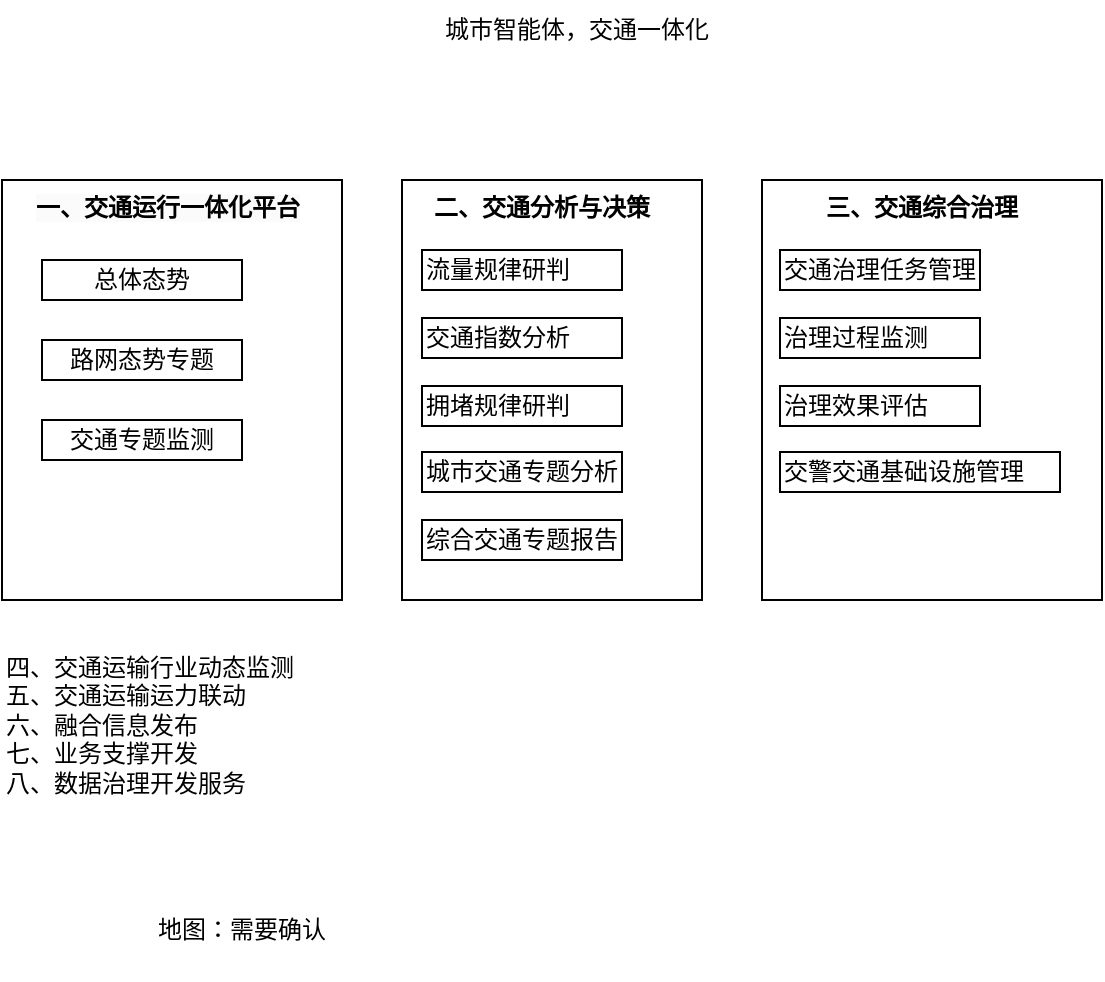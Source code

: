 <mxfile version="26.0.6" pages="2">
  <diagram name="总体" id="ZcTcGLZbmF6GL_6o9DRF">
    <mxGraphModel dx="1434" dy="738" grid="1" gridSize="10" guides="1" tooltips="1" connect="1" arrows="1" fold="1" page="1" pageScale="1" pageWidth="827" pageHeight="1169" math="0" shadow="0">
      <root>
        <mxCell id="0" />
        <mxCell id="1" parent="0" />
        <mxCell id="nIJ783GiHYPhEkQYu61_-16" value="" style="rounded=0;whiteSpace=wrap;html=1;" vertex="1" parent="1">
          <mxGeometry x="440" y="150" width="170" height="210" as="geometry" />
        </mxCell>
        <mxCell id="nIJ783GiHYPhEkQYu61_-7" value="" style="rounded=0;whiteSpace=wrap;html=1;" vertex="1" parent="1">
          <mxGeometry x="260" y="150" width="150" height="210" as="geometry" />
        </mxCell>
        <mxCell id="nIJ783GiHYPhEkQYu61_-1" value="" style="rounded=0;whiteSpace=wrap;html=1;" vertex="1" parent="1">
          <mxGeometry x="60" y="150" width="170" height="210" as="geometry" />
        </mxCell>
        <mxCell id="nIJ783GiHYPhEkQYu61_-2" value="总体态势" style="rounded=0;whiteSpace=wrap;html=1;verticalAlign=middle;" vertex="1" parent="1">
          <mxGeometry x="80" y="190" width="100" height="20" as="geometry" />
        </mxCell>
        <mxCell id="nIJ783GiHYPhEkQYu61_-3" value="路网态势专题" style="rounded=0;whiteSpace=wrap;html=1;verticalAlign=middle;" vertex="1" parent="1">
          <mxGeometry x="80" y="230" width="100" height="20" as="geometry" />
        </mxCell>
        <mxCell id="nIJ783GiHYPhEkQYu61_-5" value="二、交通分析与决策" style="text;whiteSpace=wrap;fontStyle=1" vertex="1" parent="1">
          <mxGeometry x="274" y="150" width="140" height="40" as="geometry" />
        </mxCell>
        <mxCell id="nIJ783GiHYPhEkQYu61_-6" value="&lt;span style=&quot;color: rgb(0, 0, 0); font-family: Helvetica; font-size: 12px; font-style: normal; font-variant-ligatures: normal; font-variant-caps: normal; letter-spacing: normal; orphans: 2; text-align: center; text-indent: 0px; text-transform: none; widows: 2; word-spacing: 0px; -webkit-text-stroke-width: 0px; white-space: normal; background-color: rgb(251, 251, 251); text-decoration-thickness: initial; text-decoration-style: initial; text-decoration-color: initial; float: none; display: inline !important;&quot;&gt;一、交通运行一体化平台&lt;/span&gt;" style="text;whiteSpace=wrap;html=1;fontStyle=1" vertex="1" parent="1">
          <mxGeometry x="75" y="150" width="140" height="40" as="geometry" />
        </mxCell>
        <mxCell id="nIJ783GiHYPhEkQYu61_-8" value="&lt;span style=&quot;text-align: left;&quot;&gt;交通专题监测&lt;/span&gt;" style="rounded=0;whiteSpace=wrap;html=1;verticalAlign=middle;" vertex="1" parent="1">
          <mxGeometry x="80" y="270" width="100" height="20" as="geometry" />
        </mxCell>
        <mxCell id="nIJ783GiHYPhEkQYu61_-9" value="流量规律研判" style="text;whiteSpace=wrap;strokeColor=default;verticalAlign=middle;" vertex="1" parent="1">
          <mxGeometry x="270" y="185" width="100" height="20" as="geometry" />
        </mxCell>
        <mxCell id="nIJ783GiHYPhEkQYu61_-10" value="交通指数分析" style="text;whiteSpace=wrap;strokeColor=default;verticalAlign=middle;" vertex="1" parent="1">
          <mxGeometry x="270" y="219" width="100" height="20" as="geometry" />
        </mxCell>
        <mxCell id="nIJ783GiHYPhEkQYu61_-11" value="拥堵规律研判" style="text;whiteSpace=wrap;strokeColor=default;verticalAlign=middle;" vertex="1" parent="1">
          <mxGeometry x="270" y="253" width="100" height="20" as="geometry" />
        </mxCell>
        <mxCell id="nIJ783GiHYPhEkQYu61_-12" value="城市交通专题分析" style="text;whiteSpace=wrap;strokeColor=default;verticalAlign=middle;" vertex="1" parent="1">
          <mxGeometry x="270" y="286" width="100" height="20" as="geometry" />
        </mxCell>
        <mxCell id="nIJ783GiHYPhEkQYu61_-14" value="综合交通专题报告" style="text;whiteSpace=wrap;strokeColor=default;verticalAlign=middle;" vertex="1" parent="1">
          <mxGeometry x="270" y="320" width="100" height="20" as="geometry" />
        </mxCell>
        <mxCell id="nIJ783GiHYPhEkQYu61_-15" value="三、交通综合治理" style="text;whiteSpace=wrap;fontStyle=1" vertex="1" parent="1">
          <mxGeometry x="470" y="150" width="130" height="40" as="geometry" />
        </mxCell>
        <mxCell id="nIJ783GiHYPhEkQYu61_-17" value="交通治理任务管理" style="text;whiteSpace=wrap;strokeColor=default;verticalAlign=middle;" vertex="1" parent="1">
          <mxGeometry x="449" y="185" width="100" height="20" as="geometry" />
        </mxCell>
        <mxCell id="nIJ783GiHYPhEkQYu61_-18" value="治理过程监测" style="text;whiteSpace=wrap;strokeColor=default;verticalAlign=middle;" vertex="1" parent="1">
          <mxGeometry x="449" y="219" width="100" height="20" as="geometry" />
        </mxCell>
        <mxCell id="nIJ783GiHYPhEkQYu61_-19" value="治理效果评估" style="text;whiteSpace=wrap;strokeColor=default;verticalAlign=middle;" vertex="1" parent="1">
          <mxGeometry x="449" y="253" width="100" height="20" as="geometry" />
        </mxCell>
        <mxCell id="nIJ783GiHYPhEkQYu61_-20" value="交警交通基础设施管理" style="text;whiteSpace=wrap;strokeColor=default;verticalAlign=middle;" vertex="1" parent="1">
          <mxGeometry x="449" y="286" width="140" height="20" as="geometry" />
        </mxCell>
        <mxCell id="nIJ783GiHYPhEkQYu61_-22" value="四、交通运输行业动态监测                &#xa;五、交通运输运力联动                &#xa;六、融合信息发布        &#xa;七、业务支撑开发            &#xa;八、数据治理开发服务" style="text;whiteSpace=wrap;" vertex="1" parent="1">
          <mxGeometry x="60" y="380" width="230" height="100" as="geometry" />
        </mxCell>
        <mxCell id="CTjedumYjyq66iIp7xSI-1" value="城市智能体，交通一体化" style="text;html=1;align=center;verticalAlign=middle;whiteSpace=wrap;rounded=0;" vertex="1" parent="1">
          <mxGeometry x="260" y="60" width="175" height="30" as="geometry" />
        </mxCell>
        <mxCell id="CTjedumYjyq66iIp7xSI-2" value="地图：需要确认" style="text;html=1;align=center;verticalAlign=middle;whiteSpace=wrap;rounded=0;" vertex="1" parent="1">
          <mxGeometry x="70" y="500" width="220" height="50" as="geometry" />
        </mxCell>
      </root>
    </mxGraphModel>
  </diagram>
  <diagram name="第 1 页 的副本" id="I1nT6MztTFiUGVc4d56Y">
    <mxGraphModel grid="1" page="1" gridSize="10" guides="1" tooltips="1" connect="1" arrows="1" fold="1" pageScale="1" pageWidth="827" pageHeight="1169" math="0" shadow="0">
      <root>
        <mxCell id="rApLSeXM7jd4yq65ZYNG-0" />
        <mxCell id="rApLSeXM7jd4yq65ZYNG-1" parent="rApLSeXM7jd4yq65ZYNG-0" />
        <mxCell id="rApLSeXM7jd4yq65ZYNG-2" value="" style="rounded=0;whiteSpace=wrap;html=1;" vertex="1" parent="rApLSeXM7jd4yq65ZYNG-1">
          <mxGeometry x="440" y="150" width="170" height="210" as="geometry" />
        </mxCell>
        <mxCell id="rApLSeXM7jd4yq65ZYNG-3" value="" style="rounded=0;whiteSpace=wrap;html=1;" vertex="1" parent="rApLSeXM7jd4yq65ZYNG-1">
          <mxGeometry x="260" y="150" width="150" height="210" as="geometry" />
        </mxCell>
        <mxCell id="rApLSeXM7jd4yq65ZYNG-4" value="" style="rounded=0;whiteSpace=wrap;html=1;" vertex="1" parent="rApLSeXM7jd4yq65ZYNG-1">
          <mxGeometry x="60" y="150" width="170" height="210" as="geometry" />
        </mxCell>
        <mxCell id="rApLSeXM7jd4yq65ZYNG-5" value="总体态势" style="rounded=0;whiteSpace=wrap;html=1;verticalAlign=middle;" vertex="1" parent="rApLSeXM7jd4yq65ZYNG-1">
          <mxGeometry x="80" y="190" width="100" height="20" as="geometry" />
        </mxCell>
        <mxCell id="rApLSeXM7jd4yq65ZYNG-6" value="路网态势专题" style="rounded=0;whiteSpace=wrap;html=1;verticalAlign=middle;" vertex="1" parent="rApLSeXM7jd4yq65ZYNG-1">
          <mxGeometry x="80" y="230" width="100" height="20" as="geometry" />
        </mxCell>
        <mxCell id="rApLSeXM7jd4yq65ZYNG-7" value="二、交通分析与决策" style="text;whiteSpace=wrap;fontStyle=1" vertex="1" parent="rApLSeXM7jd4yq65ZYNG-1">
          <mxGeometry x="274" y="150" width="140" height="40" as="geometry" />
        </mxCell>
        <mxCell id="rApLSeXM7jd4yq65ZYNG-8" value="&lt;span style=&quot;color: rgb(0, 0, 0); font-family: Helvetica; font-size: 12px; font-style: normal; font-variant-ligatures: normal; font-variant-caps: normal; letter-spacing: normal; orphans: 2; text-align: center; text-indent: 0px; text-transform: none; widows: 2; word-spacing: 0px; -webkit-text-stroke-width: 0px; white-space: normal; background-color: rgb(251, 251, 251); text-decoration-thickness: initial; text-decoration-style: initial; text-decoration-color: initial; float: none; display: inline !important;&quot;&gt;一、交通运行一体化平台&lt;/span&gt;" style="text;whiteSpace=wrap;html=1;fontStyle=1" vertex="1" parent="rApLSeXM7jd4yq65ZYNG-1">
          <mxGeometry x="75" y="150" width="140" height="40" as="geometry" />
        </mxCell>
        <mxCell id="rApLSeXM7jd4yq65ZYNG-9" value="&lt;span style=&quot;text-align: left;&quot;&gt;交通专题监测&lt;/span&gt;" style="rounded=0;whiteSpace=wrap;html=1;verticalAlign=middle;" vertex="1" parent="rApLSeXM7jd4yq65ZYNG-1">
          <mxGeometry x="80" y="270" width="100" height="20" as="geometry" />
        </mxCell>
        <mxCell id="rApLSeXM7jd4yq65ZYNG-10" value="流量规律研判" style="text;whiteSpace=wrap;strokeColor=default;verticalAlign=middle;" vertex="1" parent="rApLSeXM7jd4yq65ZYNG-1">
          <mxGeometry x="270" y="185" width="100" height="20" as="geometry" />
        </mxCell>
        <mxCell id="rApLSeXM7jd4yq65ZYNG-11" value="交通指数分析" style="text;whiteSpace=wrap;strokeColor=default;verticalAlign=middle;" vertex="1" parent="rApLSeXM7jd4yq65ZYNG-1">
          <mxGeometry x="270" y="219" width="100" height="20" as="geometry" />
        </mxCell>
        <mxCell id="rApLSeXM7jd4yq65ZYNG-12" value="拥堵规律研判" style="text;whiteSpace=wrap;strokeColor=default;verticalAlign=middle;" vertex="1" parent="rApLSeXM7jd4yq65ZYNG-1">
          <mxGeometry x="270" y="253" width="100" height="20" as="geometry" />
        </mxCell>
        <mxCell id="rApLSeXM7jd4yq65ZYNG-13" value="城市交通专题分析" style="text;whiteSpace=wrap;strokeColor=default;verticalAlign=middle;" vertex="1" parent="rApLSeXM7jd4yq65ZYNG-1">
          <mxGeometry x="270" y="286" width="100" height="20" as="geometry" />
        </mxCell>
        <mxCell id="rApLSeXM7jd4yq65ZYNG-14" value="综合交通专题报告" style="text;whiteSpace=wrap;strokeColor=default;verticalAlign=middle;" vertex="1" parent="rApLSeXM7jd4yq65ZYNG-1">
          <mxGeometry x="270" y="320" width="100" height="20" as="geometry" />
        </mxCell>
        <mxCell id="rApLSeXM7jd4yq65ZYNG-15" value="三、交通综合治理" style="text;whiteSpace=wrap;fontStyle=1" vertex="1" parent="rApLSeXM7jd4yq65ZYNG-1">
          <mxGeometry x="470" y="150" width="130" height="40" as="geometry" />
        </mxCell>
        <mxCell id="rApLSeXM7jd4yq65ZYNG-16" value="交通治理任务管理" style="text;whiteSpace=wrap;strokeColor=default;verticalAlign=middle;" vertex="1" parent="rApLSeXM7jd4yq65ZYNG-1">
          <mxGeometry x="460" y="200" width="100" height="20" as="geometry" />
        </mxCell>
        <mxCell id="rApLSeXM7jd4yq65ZYNG-17" value="治理过程监测" style="text;whiteSpace=wrap;strokeColor=default;verticalAlign=middle;" vertex="1" parent="rApLSeXM7jd4yq65ZYNG-1">
          <mxGeometry x="460" y="240" width="100" height="20" as="geometry" />
        </mxCell>
        <mxCell id="rApLSeXM7jd4yq65ZYNG-18" value="治理效果评估" style="text;whiteSpace=wrap;strokeColor=default;verticalAlign=middle;" vertex="1" parent="rApLSeXM7jd4yq65ZYNG-1">
          <mxGeometry x="460" y="280" width="100" height="20" as="geometry" />
        </mxCell>
        <mxCell id="rApLSeXM7jd4yq65ZYNG-19" value="交警交通基础设施管理" style="text;whiteSpace=wrap;strokeColor=default;verticalAlign=middle;" vertex="1" parent="rApLSeXM7jd4yq65ZYNG-1">
          <mxGeometry x="460" y="320" width="140" height="20" as="geometry" />
        </mxCell>
        <mxCell id="rApLSeXM7jd4yq65ZYNG-20" value="四、交通运输行业动态监测                &#xa;五、交通运输运力联动                &#xa;六、融合信息发布        &#xa;七、业务支撑开发            &#xa;八、数据治理开发服务" style="text;whiteSpace=wrap;" vertex="1" parent="rApLSeXM7jd4yq65ZYNG-1">
          <mxGeometry x="60" y="400" width="230" height="100" as="geometry" />
        </mxCell>
      </root>
    </mxGraphModel>
  </diagram>
</mxfile>
